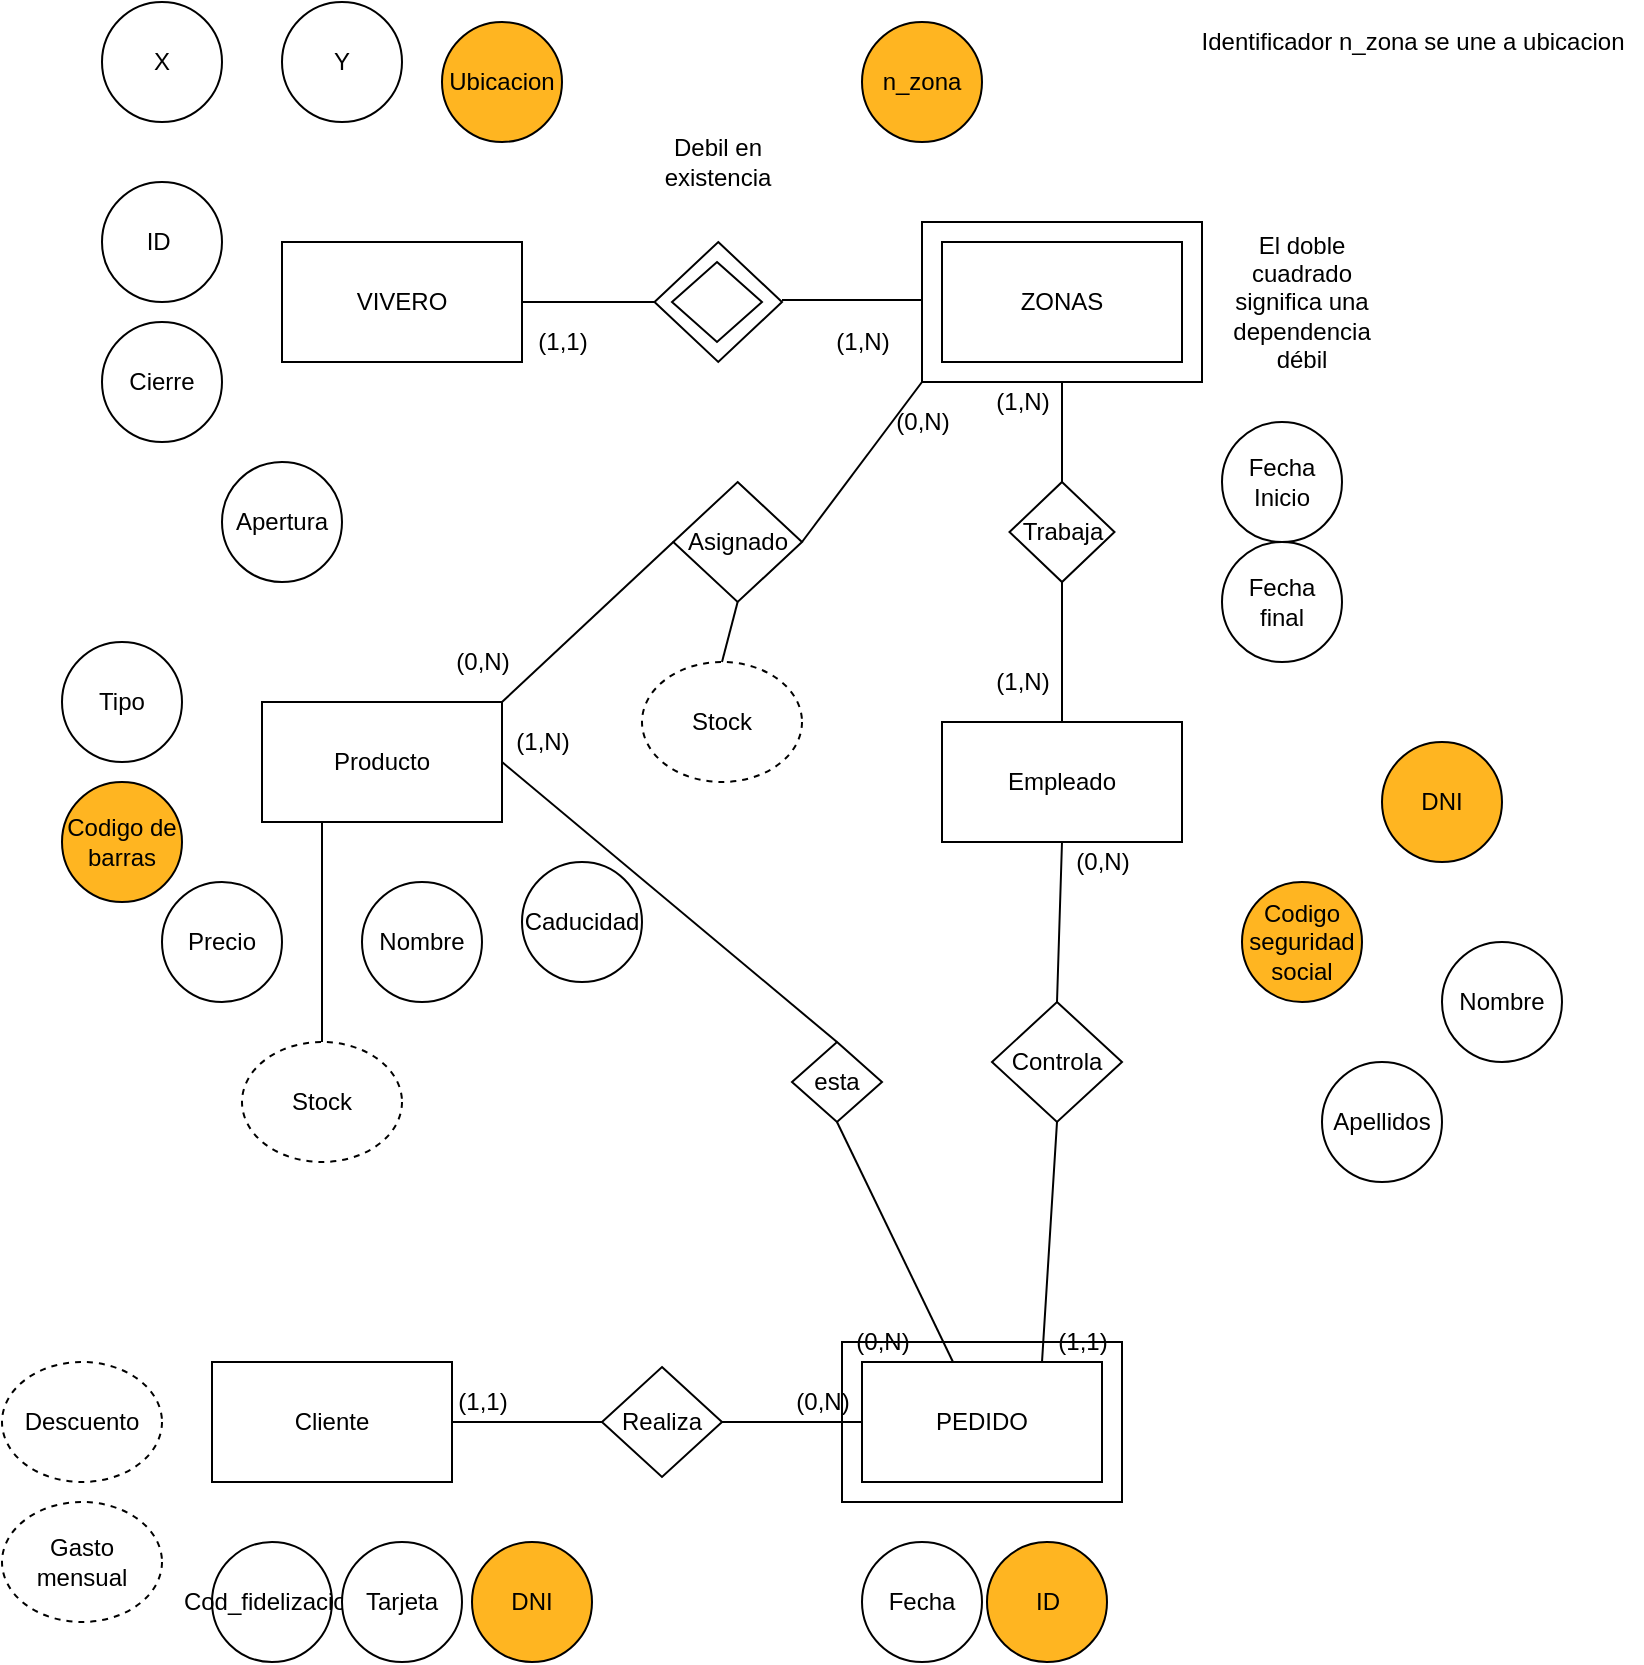 <mxfile version="13.8.5" type="device"><diagram id="IEifpk_pLIeL2WqvJvoC" name="Page-1"><mxGraphModel dx="1673" dy="867" grid="1" gridSize="10" guides="1" tooltips="1" connect="1" arrows="1" fold="1" page="1" pageScale="1" pageWidth="850" pageHeight="1100" math="0" shadow="0"><root><mxCell id="0"/><mxCell id="1" parent="0"/><mxCell id="yrVwnFHl-7Uh4LUF4EZe-1" value="VIVERO" style="rounded=0;whiteSpace=wrap;html=1;" parent="1" vertex="1"><mxGeometry x="160" y="120" width="120" height="60" as="geometry"/></mxCell><mxCell id="yrVwnFHl-7Uh4LUF4EZe-2" value="Ubicacion" style="ellipse;whiteSpace=wrap;html=1;aspect=fixed;fillColor=#FFB521;" parent="1" vertex="1"><mxGeometry x="240" y="10" width="60" height="60" as="geometry"/></mxCell><mxCell id="yrVwnFHl-7Uh4LUF4EZe-3" value="Apertura" style="ellipse;whiteSpace=wrap;html=1;aspect=fixed;" parent="1" vertex="1"><mxGeometry x="130" y="230" width="60" height="60" as="geometry"/></mxCell><mxCell id="yrVwnFHl-7Uh4LUF4EZe-4" value="Cierre" style="ellipse;whiteSpace=wrap;html=1;aspect=fixed;" parent="1" vertex="1"><mxGeometry x="70" y="160" width="60" height="60" as="geometry"/></mxCell><mxCell id="yrVwnFHl-7Uh4LUF4EZe-5" value="ID&amp;nbsp;" style="ellipse;whiteSpace=wrap;html=1;aspect=fixed;" parent="1" vertex="1"><mxGeometry x="70" y="90" width="60" height="60" as="geometry"/></mxCell><mxCell id="yrVwnFHl-7Uh4LUF4EZe-6" value="Y" style="ellipse;whiteSpace=wrap;html=1;aspect=fixed;" parent="1" vertex="1"><mxGeometry x="160" width="60" height="60" as="geometry"/></mxCell><mxCell id="yrVwnFHl-7Uh4LUF4EZe-7" value="X" style="ellipse;whiteSpace=wrap;html=1;aspect=fixed;" parent="1" vertex="1"><mxGeometry x="70" width="60" height="60" as="geometry"/></mxCell><mxCell id="yrVwnFHl-7Uh4LUF4EZe-9" value="ZONAS" style="rounded=0;whiteSpace=wrap;html=1;" parent="1" vertex="1"><mxGeometry x="490" y="120" width="120" height="60" as="geometry"/></mxCell><mxCell id="yrVwnFHl-7Uh4LUF4EZe-10" value="" style="rounded=0;whiteSpace=wrap;html=1;fillColor=none;" parent="1" vertex="1"><mxGeometry x="480" y="110" width="140" height="80" as="geometry"/></mxCell><mxCell id="yrVwnFHl-7Uh4LUF4EZe-11" value="El doble cuadrado significa una dependencia débil" style="text;html=1;strokeColor=none;fillColor=none;align=center;verticalAlign=middle;whiteSpace=wrap;rounded=0;" parent="1" vertex="1"><mxGeometry x="650" y="140" width="40" height="20" as="geometry"/></mxCell><mxCell id="yrVwnFHl-7Uh4LUF4EZe-12" value="" style="rhombus;whiteSpace=wrap;html=1;fillColor=none;" parent="1" vertex="1"><mxGeometry x="355" y="130" width="45" height="40" as="geometry"/></mxCell><mxCell id="yrVwnFHl-7Uh4LUF4EZe-13" value="" style="rhombus;whiteSpace=wrap;html=1;fillColor=none;" parent="1" vertex="1"><mxGeometry x="346.25" y="120" width="63.75" height="60" as="geometry"/></mxCell><mxCell id="yrVwnFHl-7Uh4LUF4EZe-14" value="Debil en existencia" style="text;html=1;strokeColor=none;fillColor=none;align=center;verticalAlign=middle;whiteSpace=wrap;rounded=0;" parent="1" vertex="1"><mxGeometry x="357.5" y="70" width="40" height="20" as="geometry"/></mxCell><mxCell id="yrVwnFHl-7Uh4LUF4EZe-16" value="n_zona" style="ellipse;whiteSpace=wrap;html=1;aspect=fixed;fillColor=#FFB521;" parent="1" vertex="1"><mxGeometry x="450" y="10" width="60" height="60" as="geometry"/></mxCell><mxCell id="yrVwnFHl-7Uh4LUF4EZe-17" value="Identificador n_zona se une a ubicacion" style="text;html=1;align=center;verticalAlign=middle;resizable=0;points=[];autosize=1;" parent="1" vertex="1"><mxGeometry x="610" y="10" width="230" height="20" as="geometry"/></mxCell><mxCell id="yrVwnFHl-7Uh4LUF4EZe-18" value="" style="endArrow=none;html=1;exitX=1;exitY=0.5;exitDx=0;exitDy=0;entryX=0;entryY=0.5;entryDx=0;entryDy=0;" parent="1" source="yrVwnFHl-7Uh4LUF4EZe-1" target="yrVwnFHl-7Uh4LUF4EZe-13" edge="1"><mxGeometry width="50" height="50" relative="1" as="geometry"><mxPoint x="650" y="400" as="sourcePoint"/><mxPoint x="700" y="350" as="targetPoint"/></mxGeometry></mxCell><mxCell id="yrVwnFHl-7Uh4LUF4EZe-19" value="" style="endArrow=none;html=1;entryX=0;entryY=0.5;entryDx=0;entryDy=0;" parent="1" edge="1"><mxGeometry width="50" height="50" relative="1" as="geometry"><mxPoint x="410" y="149" as="sourcePoint"/><mxPoint x="480" y="149" as="targetPoint"/></mxGeometry></mxCell><mxCell id="yrVwnFHl-7Uh4LUF4EZe-20" value="(1,1)" style="text;html=1;align=center;verticalAlign=middle;resizable=0;points=[];autosize=1;" parent="1" vertex="1"><mxGeometry x="280" y="160" width="40" height="20" as="geometry"/></mxCell><mxCell id="yrVwnFHl-7Uh4LUF4EZe-21" value="Empleado" style="rounded=0;whiteSpace=wrap;html=1;" parent="1" vertex="1"><mxGeometry x="490" y="360" width="120" height="60" as="geometry"/></mxCell><mxCell id="yrVwnFHl-7Uh4LUF4EZe-23" value="Trabaja" style="rhombus;whiteSpace=wrap;html=1;fillColor=none;" parent="1" vertex="1"><mxGeometry x="523.75" y="240" width="52.5" height="50" as="geometry"/></mxCell><mxCell id="yrVwnFHl-7Uh4LUF4EZe-24" value="DNI" style="ellipse;whiteSpace=wrap;html=1;aspect=fixed;fillColor=#FFB521;" parent="1" vertex="1"><mxGeometry x="710" y="370" width="60" height="60" as="geometry"/></mxCell><mxCell id="yrVwnFHl-7Uh4LUF4EZe-25" value="Codigo seguridad social" style="ellipse;whiteSpace=wrap;html=1;aspect=fixed;fillColor=#FFB521;" parent="1" vertex="1"><mxGeometry x="640" y="440" width="60" height="60" as="geometry"/></mxCell><mxCell id="yrVwnFHl-7Uh4LUF4EZe-26" value="Nombre" style="ellipse;whiteSpace=wrap;html=1;aspect=fixed;" parent="1" vertex="1"><mxGeometry x="740" y="470" width="60" height="60" as="geometry"/></mxCell><mxCell id="yrVwnFHl-7Uh4LUF4EZe-27" value="Apellidos" style="ellipse;whiteSpace=wrap;html=1;aspect=fixed;" parent="1" vertex="1"><mxGeometry x="680" y="530" width="60" height="60" as="geometry"/></mxCell><mxCell id="yrVwnFHl-7Uh4LUF4EZe-28" value="Fecha&lt;br&gt;Inicio" style="ellipse;whiteSpace=wrap;html=1;aspect=fixed;" parent="1" vertex="1"><mxGeometry x="630" y="210" width="60" height="60" as="geometry"/></mxCell><mxCell id="yrVwnFHl-7Uh4LUF4EZe-29" value="Fecha&lt;br&gt;final" style="ellipse;whiteSpace=wrap;html=1;aspect=fixed;" parent="1" vertex="1"><mxGeometry x="630" y="270" width="60" height="60" as="geometry"/></mxCell><mxCell id="yrVwnFHl-7Uh4LUF4EZe-30" value="" style="endArrow=none;html=1;entryX=0.5;entryY=1;entryDx=0;entryDy=0;exitX=0.5;exitY=0;exitDx=0;exitDy=0;" parent="1" source="yrVwnFHl-7Uh4LUF4EZe-23" target="yrVwnFHl-7Uh4LUF4EZe-10" edge="1"><mxGeometry width="50" height="50" relative="1" as="geometry"><mxPoint x="420" y="159" as="sourcePoint"/><mxPoint x="490" y="159" as="targetPoint"/></mxGeometry></mxCell><mxCell id="yrVwnFHl-7Uh4LUF4EZe-31" value="(1,N)" style="text;html=1;align=center;verticalAlign=middle;resizable=0;points=[];autosize=1;" parent="1" vertex="1"><mxGeometry x="510" y="190" width="40" height="20" as="geometry"/></mxCell><mxCell id="yrVwnFHl-7Uh4LUF4EZe-32" value="" style="endArrow=none;html=1;entryX=0.5;entryY=1;entryDx=0;entryDy=0;exitX=0.5;exitY=0;exitDx=0;exitDy=0;" parent="1" source="yrVwnFHl-7Uh4LUF4EZe-21" target="yrVwnFHl-7Uh4LUF4EZe-23" edge="1"><mxGeometry width="50" height="50" relative="1" as="geometry"><mxPoint x="560" y="250" as="sourcePoint"/><mxPoint x="560" y="200" as="targetPoint"/></mxGeometry></mxCell><mxCell id="yrVwnFHl-7Uh4LUF4EZe-33" value="(1,N)" style="text;html=1;align=center;verticalAlign=middle;resizable=0;points=[];autosize=1;" parent="1" vertex="1"><mxGeometry x="510" y="330" width="40" height="20" as="geometry"/></mxCell><mxCell id="yrVwnFHl-7Uh4LUF4EZe-34" value="(1,N)" style="text;html=1;align=center;verticalAlign=middle;resizable=0;points=[];autosize=1;" parent="1" vertex="1"><mxGeometry x="430" y="160" width="40" height="20" as="geometry"/></mxCell><mxCell id="yrVwnFHl-7Uh4LUF4EZe-35" value="Producto" style="rounded=0;whiteSpace=wrap;html=1;" parent="1" vertex="1"><mxGeometry x="150" y="350" width="120" height="60" as="geometry"/></mxCell><mxCell id="yrVwnFHl-7Uh4LUF4EZe-36" value="Asignado" style="rhombus;whiteSpace=wrap;html=1;fillColor=none;" parent="1" vertex="1"><mxGeometry x="355.63" y="240" width="64.37" height="60" as="geometry"/></mxCell><mxCell id="yrVwnFHl-7Uh4LUF4EZe-37" value="" style="endArrow=none;html=1;entryX=0;entryY=0.5;entryDx=0;entryDy=0;exitX=1;exitY=0;exitDx=0;exitDy=0;" parent="1" source="yrVwnFHl-7Uh4LUF4EZe-35" target="yrVwnFHl-7Uh4LUF4EZe-36" edge="1"><mxGeometry width="50" height="50" relative="1" as="geometry"><mxPoint x="560" y="370" as="sourcePoint"/><mxPoint x="560" y="290" as="targetPoint"/></mxGeometry></mxCell><mxCell id="yrVwnFHl-7Uh4LUF4EZe-38" value="" style="endArrow=none;html=1;entryX=0;entryY=1;entryDx=0;entryDy=0;exitX=1;exitY=0.5;exitDx=0;exitDy=0;" parent="1" source="yrVwnFHl-7Uh4LUF4EZe-36" target="yrVwnFHl-7Uh4LUF4EZe-10" edge="1"><mxGeometry width="50" height="50" relative="1" as="geometry"><mxPoint x="570" y="380" as="sourcePoint"/><mxPoint x="570" y="300" as="targetPoint"/></mxGeometry></mxCell><mxCell id="yrVwnFHl-7Uh4LUF4EZe-39" value="Codigo de barras" style="ellipse;whiteSpace=wrap;html=1;aspect=fixed;fillColor=#FFB521;" parent="1" vertex="1"><mxGeometry x="50" y="390" width="60" height="60" as="geometry"/></mxCell><mxCell id="yrVwnFHl-7Uh4LUF4EZe-40" value="Precio" style="ellipse;whiteSpace=wrap;html=1;aspect=fixed;" parent="1" vertex="1"><mxGeometry x="100" y="440" width="60" height="60" as="geometry"/></mxCell><mxCell id="yrVwnFHl-7Uh4LUF4EZe-41" value="Nombre" style="ellipse;whiteSpace=wrap;html=1;aspect=fixed;" parent="1" vertex="1"><mxGeometry x="200" y="440" width="60" height="60" as="geometry"/></mxCell><mxCell id="yrVwnFHl-7Uh4LUF4EZe-42" value="Tipo" style="ellipse;whiteSpace=wrap;html=1;aspect=fixed;" parent="1" vertex="1"><mxGeometry x="50" y="320" width="60" height="60" as="geometry"/></mxCell><mxCell id="yrVwnFHl-7Uh4LUF4EZe-43" value="Caducidad" style="ellipse;whiteSpace=wrap;html=1;aspect=fixed;" parent="1" vertex="1"><mxGeometry x="280" y="430" width="60" height="60" as="geometry"/></mxCell><mxCell id="yrVwnFHl-7Uh4LUF4EZe-45" value="" style="endArrow=none;html=1;entryX=0.5;entryY=0;entryDx=0;entryDy=0;exitX=0.25;exitY=1;exitDx=0;exitDy=0;" parent="1" source="yrVwnFHl-7Uh4LUF4EZe-35" target="yrVwnFHl-7Uh4LUF4EZe-46" edge="1"><mxGeometry width="50" height="50" relative="1" as="geometry"><mxPoint x="280" y="360" as="sourcePoint"/><mxPoint x="180" y="510" as="targetPoint"/></mxGeometry></mxCell><mxCell id="yrVwnFHl-7Uh4LUF4EZe-46" value="Stock" style="ellipse;whiteSpace=wrap;html=1;align=center;dashed=1;fillColor=none;" parent="1" vertex="1"><mxGeometry x="140" y="520" width="80" height="60" as="geometry"/></mxCell><mxCell id="yrVwnFHl-7Uh4LUF4EZe-48" value="Stock" style="ellipse;whiteSpace=wrap;html=1;align=center;dashed=1;fillColor=none;" parent="1" vertex="1"><mxGeometry x="340" y="330" width="80" height="60" as="geometry"/></mxCell><mxCell id="yrVwnFHl-7Uh4LUF4EZe-49" value="" style="endArrow=none;html=1;entryX=0.5;entryY=1;entryDx=0;entryDy=0;exitX=0.5;exitY=0;exitDx=0;exitDy=0;" parent="1" source="yrVwnFHl-7Uh4LUF4EZe-48" target="yrVwnFHl-7Uh4LUF4EZe-36" edge="1"><mxGeometry width="50" height="50" relative="1" as="geometry"><mxPoint x="280" y="360" as="sourcePoint"/><mxPoint x="365.63" y="270" as="targetPoint"/></mxGeometry></mxCell><mxCell id="yrVwnFHl-7Uh4LUF4EZe-50" value="(0,N)" style="text;html=1;align=center;verticalAlign=middle;resizable=0;points=[];autosize=1;" parent="1" vertex="1"><mxGeometry x="240" y="320" width="40" height="20" as="geometry"/></mxCell><mxCell id="yrVwnFHl-7Uh4LUF4EZe-51" value="(0,N)" style="text;html=1;align=center;verticalAlign=middle;resizable=0;points=[];autosize=1;" parent="1" vertex="1"><mxGeometry x="460" y="200" width="40" height="20" as="geometry"/></mxCell><mxCell id="yrVwnFHl-7Uh4LUF4EZe-52" value="Cliente" style="rounded=0;whiteSpace=wrap;html=1;" parent="1" vertex="1"><mxGeometry x="125" y="680" width="120" height="60" as="geometry"/></mxCell><mxCell id="yrVwnFHl-7Uh4LUF4EZe-54" value="Cod_fidelizacion" style="ellipse;whiteSpace=wrap;html=1;aspect=fixed;" parent="1" vertex="1"><mxGeometry x="125" y="770" width="60" height="60" as="geometry"/></mxCell><mxCell id="yrVwnFHl-7Uh4LUF4EZe-55" value="Tarjeta" style="ellipse;whiteSpace=wrap;html=1;aspect=fixed;" parent="1" vertex="1"><mxGeometry x="190" y="770" width="60" height="60" as="geometry"/></mxCell><mxCell id="yrVwnFHl-7Uh4LUF4EZe-56" value="DNI&lt;br&gt;" style="ellipse;whiteSpace=wrap;html=1;aspect=fixed;fillColor=#FFB521;" parent="1" vertex="1"><mxGeometry x="255" y="770" width="60" height="60" as="geometry"/></mxCell><mxCell id="yrVwnFHl-7Uh4LUF4EZe-57" value="PEDIDO" style="rounded=0;whiteSpace=wrap;html=1;" parent="1" vertex="1"><mxGeometry x="450" y="680" width="120" height="60" as="geometry"/></mxCell><mxCell id="yrVwnFHl-7Uh4LUF4EZe-58" value="Realiza" style="rhombus;whiteSpace=wrap;html=1;fillColor=none;" parent="1" vertex="1"><mxGeometry x="320" y="682.5" width="60" height="55" as="geometry"/></mxCell><mxCell id="yrVwnFHl-7Uh4LUF4EZe-59" value="esta" style="rhombus;whiteSpace=wrap;html=1;fillColor=none;" parent="1" vertex="1"><mxGeometry x="415" y="520" width="45" height="40" as="geometry"/></mxCell><mxCell id="yrVwnFHl-7Uh4LUF4EZe-60" value="" style="endArrow=none;html=1;entryX=0.5;entryY=0;entryDx=0;entryDy=0;exitX=1;exitY=0.5;exitDx=0;exitDy=0;" parent="1" source="yrVwnFHl-7Uh4LUF4EZe-35" target="yrVwnFHl-7Uh4LUF4EZe-59" edge="1"><mxGeometry width="50" height="50" relative="1" as="geometry"><mxPoint x="425" y="500" as="sourcePoint"/><mxPoint x="425" y="610" as="targetPoint"/></mxGeometry></mxCell><mxCell id="yrVwnFHl-7Uh4LUF4EZe-61" value="" style="endArrow=none;html=1;entryX=0.5;entryY=0;entryDx=0;entryDy=0;exitX=0.5;exitY=1;exitDx=0;exitDy=0;" parent="1" source="yrVwnFHl-7Uh4LUF4EZe-21" target="yrVwnFHl-7Uh4LUF4EZe-62" edge="1"><mxGeometry width="50" height="50" relative="1" as="geometry"><mxPoint x="490" y="480" as="sourcePoint"/><mxPoint x="490" y="590" as="targetPoint"/></mxGeometry></mxCell><mxCell id="yrVwnFHl-7Uh4LUF4EZe-62" value="Controla" style="rhombus;whiteSpace=wrap;html=1;fillColor=none;" parent="1" vertex="1"><mxGeometry x="515" y="500" width="65" height="60" as="geometry"/></mxCell><mxCell id="yrVwnFHl-7Uh4LUF4EZe-65" value="" style="endArrow=none;html=1;exitX=0.5;exitY=1;exitDx=0;exitDy=0;" parent="1" source="yrVwnFHl-7Uh4LUF4EZe-59" target="yrVwnFHl-7Uh4LUF4EZe-57" edge="1"><mxGeometry width="50" height="50" relative="1" as="geometry"><mxPoint x="366.25" y="430" as="sourcePoint"/><mxPoint x="490" y="670" as="targetPoint"/></mxGeometry></mxCell><mxCell id="yrVwnFHl-7Uh4LUF4EZe-66" value="" style="endArrow=none;html=1;entryX=0.5;entryY=1;entryDx=0;entryDy=0;exitX=0.75;exitY=0;exitDx=0;exitDy=0;" parent="1" source="yrVwnFHl-7Uh4LUF4EZe-57" target="yrVwnFHl-7Uh4LUF4EZe-62" edge="1"><mxGeometry width="50" height="50" relative="1" as="geometry"><mxPoint x="375" y="440" as="sourcePoint"/><mxPoint x="542.5" y="580" as="targetPoint"/></mxGeometry></mxCell><mxCell id="yrVwnFHl-7Uh4LUF4EZe-67" value="" style="endArrow=none;html=1;entryX=0;entryY=0.5;entryDx=0;entryDy=0;exitX=1;exitY=0.5;exitDx=0;exitDy=0;" parent="1" source="yrVwnFHl-7Uh4LUF4EZe-58" target="yrVwnFHl-7Uh4LUF4EZe-57" edge="1"><mxGeometry width="50" height="50" relative="1" as="geometry"><mxPoint x="300" y="410" as="sourcePoint"/><mxPoint x="467.5" y="550" as="targetPoint"/></mxGeometry></mxCell><mxCell id="yrVwnFHl-7Uh4LUF4EZe-68" value="" style="endArrow=none;html=1;entryX=0;entryY=0.5;entryDx=0;entryDy=0;exitX=1;exitY=0.5;exitDx=0;exitDy=0;" parent="1" source="yrVwnFHl-7Uh4LUF4EZe-52" target="yrVwnFHl-7Uh4LUF4EZe-58" edge="1"><mxGeometry width="50" height="50" relative="1" as="geometry"><mxPoint x="310" y="420" as="sourcePoint"/><mxPoint x="477.5" y="560" as="targetPoint"/></mxGeometry></mxCell><mxCell id="yrVwnFHl-7Uh4LUF4EZe-69" value="(0,N)" style="text;html=1;align=center;verticalAlign=middle;resizable=0;points=[];autosize=1;" parent="1" vertex="1"><mxGeometry x="410" y="690" width="40" height="20" as="geometry"/></mxCell><mxCell id="yrVwnFHl-7Uh4LUF4EZe-70" value="(1,1)&lt;br&gt;" style="text;html=1;align=center;verticalAlign=middle;resizable=0;points=[];autosize=1;" parent="1" vertex="1"><mxGeometry x="240" y="690" width="40" height="20" as="geometry"/></mxCell><mxCell id="yrVwnFHl-7Uh4LUF4EZe-71" value="(0,N)&lt;br&gt;" style="text;html=1;align=center;verticalAlign=middle;resizable=0;points=[];autosize=1;" parent="1" vertex="1"><mxGeometry x="440" y="660" width="40" height="20" as="geometry"/></mxCell><mxCell id="yrVwnFHl-7Uh4LUF4EZe-72" value="(1,N)" style="text;html=1;align=center;verticalAlign=middle;resizable=0;points=[];autosize=1;" parent="1" vertex="1"><mxGeometry x="270" y="360" width="40" height="20" as="geometry"/></mxCell><mxCell id="yrVwnFHl-7Uh4LUF4EZe-75" value="Descuento" style="ellipse;whiteSpace=wrap;html=1;align=center;dashed=1;fillColor=none;" parent="1" vertex="1"><mxGeometry x="20" y="680" width="80" height="60" as="geometry"/></mxCell><mxCell id="yrVwnFHl-7Uh4LUF4EZe-76" value="Gasto mensual" style="ellipse;whiteSpace=wrap;html=1;align=center;dashed=1;fillColor=none;" parent="1" vertex="1"><mxGeometry x="20" y="750" width="80" height="60" as="geometry"/></mxCell><mxCell id="yrVwnFHl-7Uh4LUF4EZe-77" value="(0,N)" style="text;html=1;align=center;verticalAlign=middle;resizable=0;points=[];autosize=1;" parent="1" vertex="1"><mxGeometry x="550" y="420" width="40" height="20" as="geometry"/></mxCell><mxCell id="yrVwnFHl-7Uh4LUF4EZe-78" value="(1,1)" style="text;html=1;align=center;verticalAlign=middle;resizable=0;points=[];autosize=1;" parent="1" vertex="1"><mxGeometry x="540" y="660" width="40" height="20" as="geometry"/></mxCell><mxCell id="yrVwnFHl-7Uh4LUF4EZe-79" value="Fecha" style="ellipse;whiteSpace=wrap;html=1;aspect=fixed;" parent="1" vertex="1"><mxGeometry x="450" y="770" width="60" height="60" as="geometry"/></mxCell><mxCell id="yrVwnFHl-7Uh4LUF4EZe-80" value="ID" style="ellipse;whiteSpace=wrap;html=1;aspect=fixed;fillColor=#FFB521;" parent="1" vertex="1"><mxGeometry x="512.5" y="770" width="60" height="60" as="geometry"/></mxCell><mxCell id="yrVwnFHl-7Uh4LUF4EZe-81" value="" style="rounded=0;whiteSpace=wrap;html=1;fillColor=none;" parent="1" vertex="1"><mxGeometry x="440" y="670" width="140" height="80" as="geometry"/></mxCell></root></mxGraphModel></diagram></mxfile>